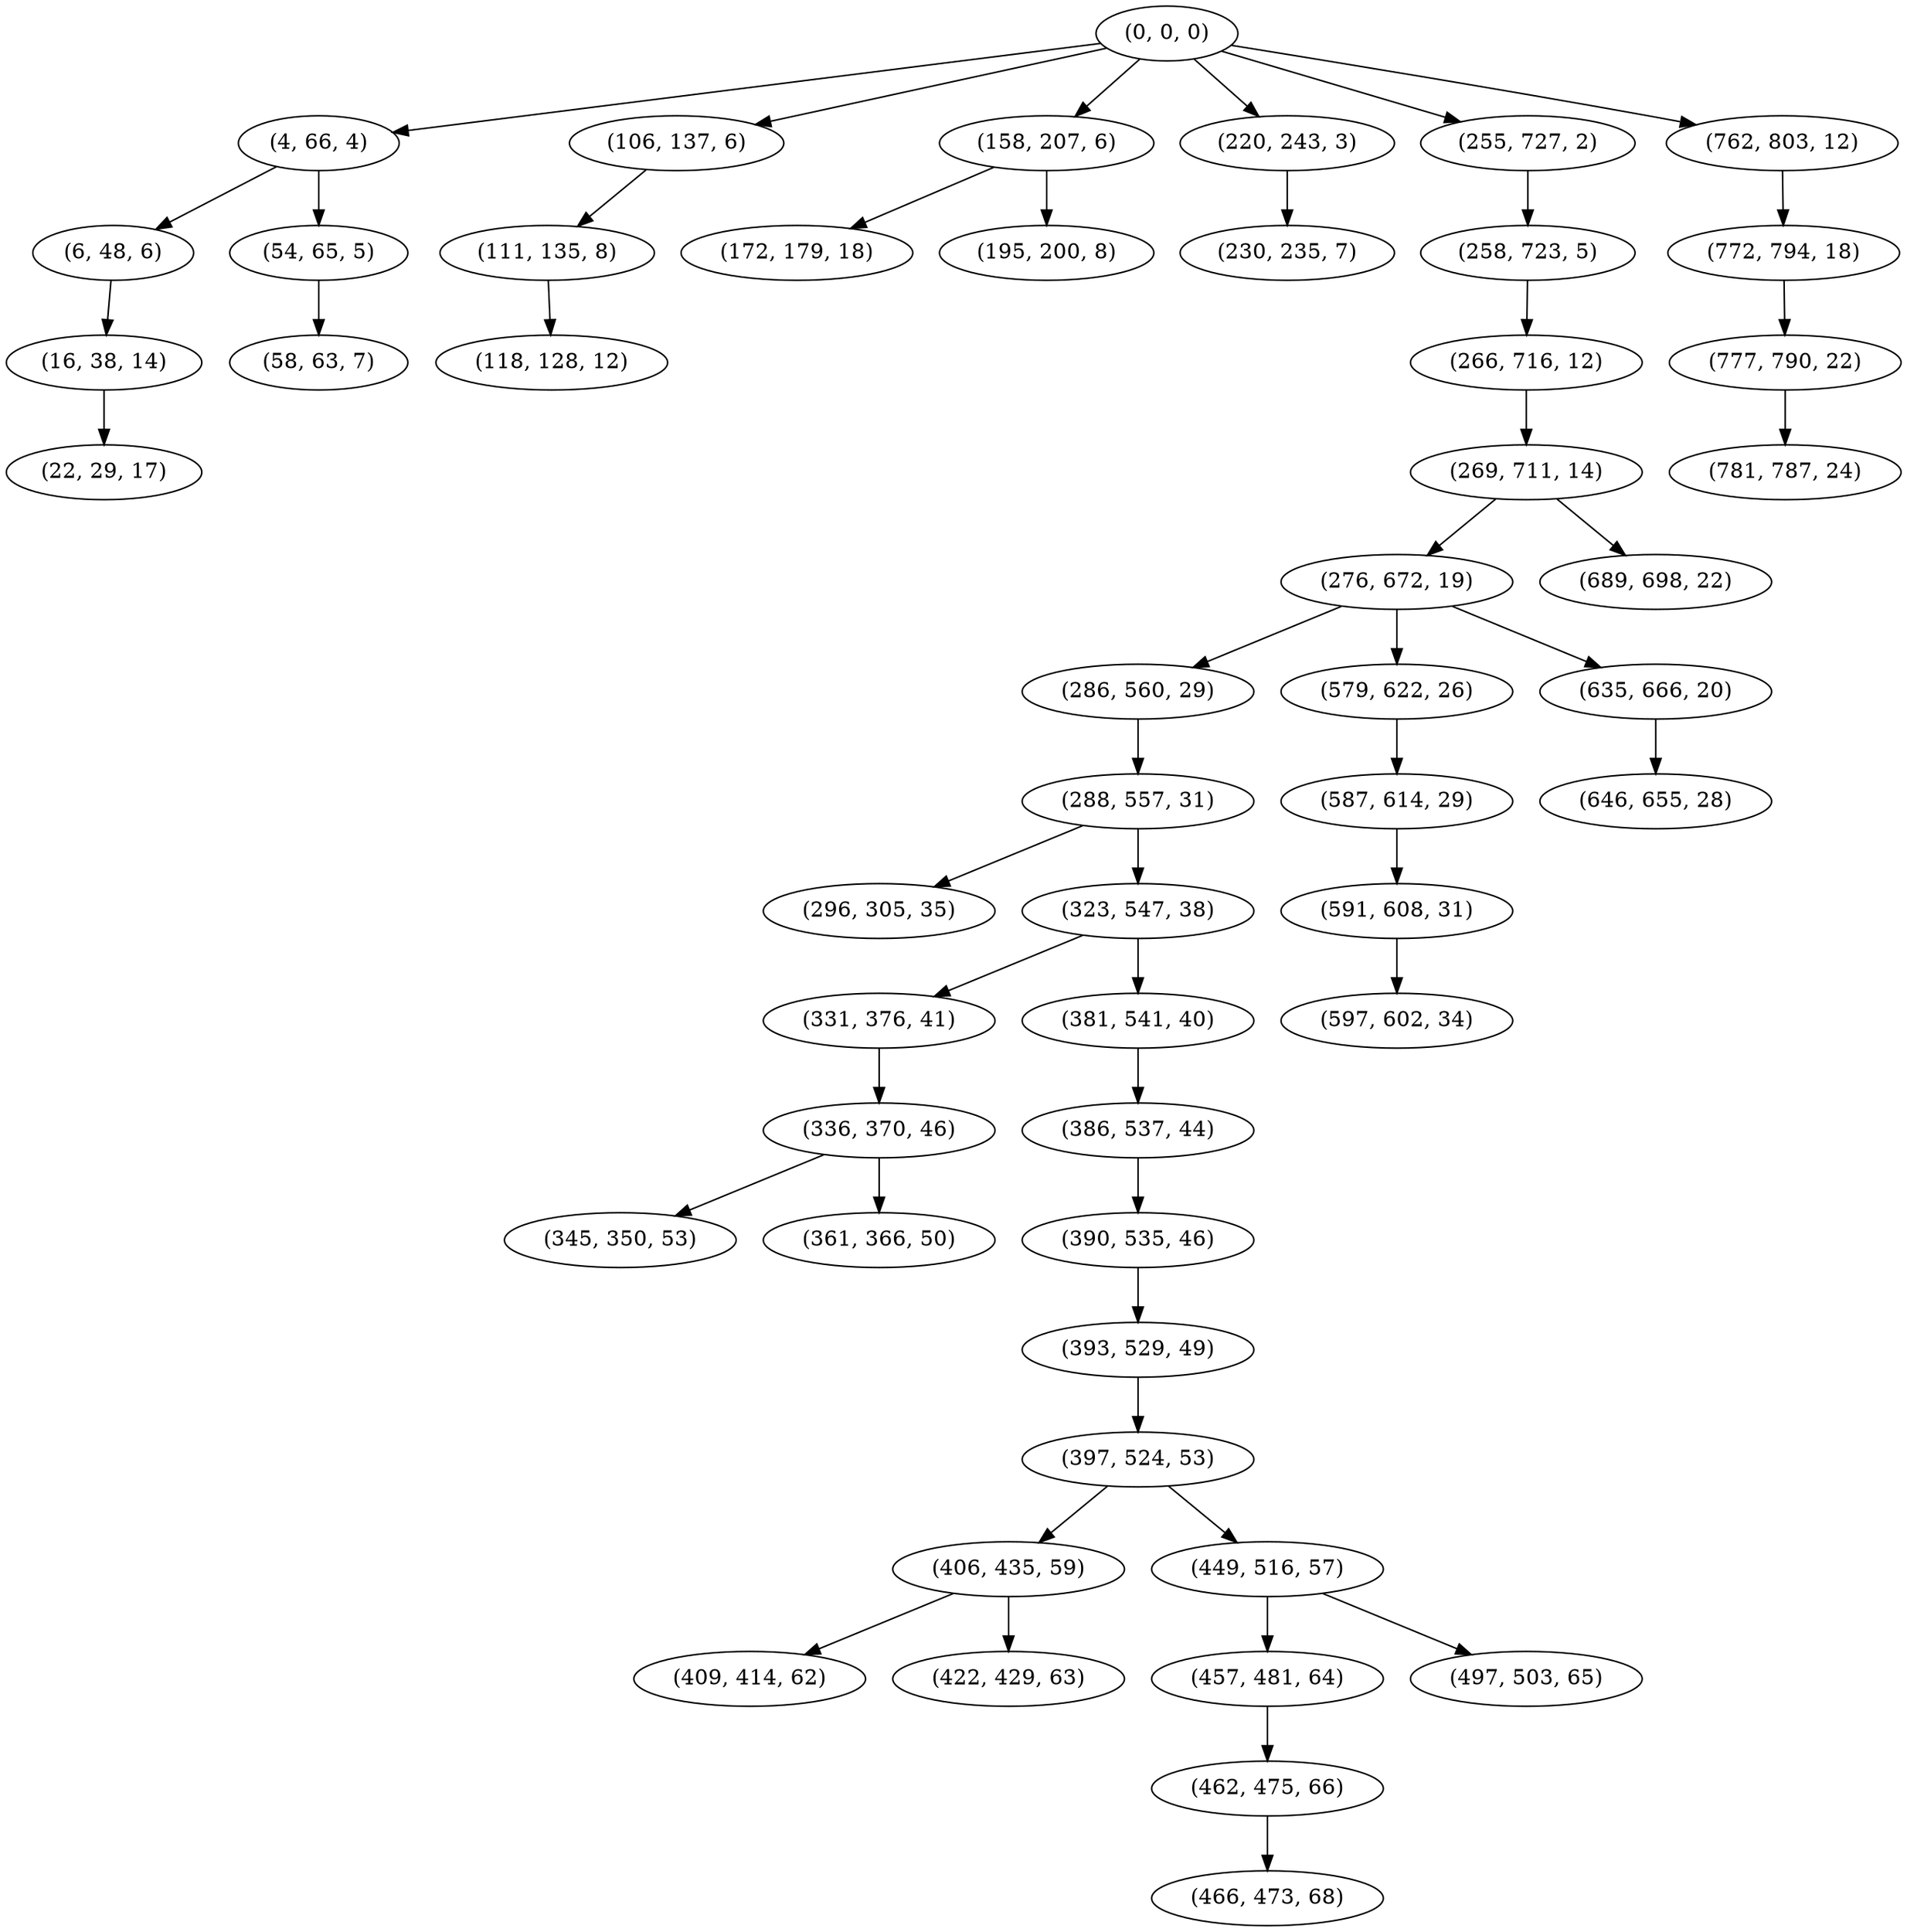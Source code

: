digraph tree {
    "(0, 0, 0)";
    "(4, 66, 4)";
    "(6, 48, 6)";
    "(16, 38, 14)";
    "(22, 29, 17)";
    "(54, 65, 5)";
    "(58, 63, 7)";
    "(106, 137, 6)";
    "(111, 135, 8)";
    "(118, 128, 12)";
    "(158, 207, 6)";
    "(172, 179, 18)";
    "(195, 200, 8)";
    "(220, 243, 3)";
    "(230, 235, 7)";
    "(255, 727, 2)";
    "(258, 723, 5)";
    "(266, 716, 12)";
    "(269, 711, 14)";
    "(276, 672, 19)";
    "(286, 560, 29)";
    "(288, 557, 31)";
    "(296, 305, 35)";
    "(323, 547, 38)";
    "(331, 376, 41)";
    "(336, 370, 46)";
    "(345, 350, 53)";
    "(361, 366, 50)";
    "(381, 541, 40)";
    "(386, 537, 44)";
    "(390, 535, 46)";
    "(393, 529, 49)";
    "(397, 524, 53)";
    "(406, 435, 59)";
    "(409, 414, 62)";
    "(422, 429, 63)";
    "(449, 516, 57)";
    "(457, 481, 64)";
    "(462, 475, 66)";
    "(466, 473, 68)";
    "(497, 503, 65)";
    "(579, 622, 26)";
    "(587, 614, 29)";
    "(591, 608, 31)";
    "(597, 602, 34)";
    "(635, 666, 20)";
    "(646, 655, 28)";
    "(689, 698, 22)";
    "(762, 803, 12)";
    "(772, 794, 18)";
    "(777, 790, 22)";
    "(781, 787, 24)";
    "(0, 0, 0)" -> "(4, 66, 4)";
    "(0, 0, 0)" -> "(106, 137, 6)";
    "(0, 0, 0)" -> "(158, 207, 6)";
    "(0, 0, 0)" -> "(220, 243, 3)";
    "(0, 0, 0)" -> "(255, 727, 2)";
    "(0, 0, 0)" -> "(762, 803, 12)";
    "(4, 66, 4)" -> "(6, 48, 6)";
    "(4, 66, 4)" -> "(54, 65, 5)";
    "(6, 48, 6)" -> "(16, 38, 14)";
    "(16, 38, 14)" -> "(22, 29, 17)";
    "(54, 65, 5)" -> "(58, 63, 7)";
    "(106, 137, 6)" -> "(111, 135, 8)";
    "(111, 135, 8)" -> "(118, 128, 12)";
    "(158, 207, 6)" -> "(172, 179, 18)";
    "(158, 207, 6)" -> "(195, 200, 8)";
    "(220, 243, 3)" -> "(230, 235, 7)";
    "(255, 727, 2)" -> "(258, 723, 5)";
    "(258, 723, 5)" -> "(266, 716, 12)";
    "(266, 716, 12)" -> "(269, 711, 14)";
    "(269, 711, 14)" -> "(276, 672, 19)";
    "(269, 711, 14)" -> "(689, 698, 22)";
    "(276, 672, 19)" -> "(286, 560, 29)";
    "(276, 672, 19)" -> "(579, 622, 26)";
    "(276, 672, 19)" -> "(635, 666, 20)";
    "(286, 560, 29)" -> "(288, 557, 31)";
    "(288, 557, 31)" -> "(296, 305, 35)";
    "(288, 557, 31)" -> "(323, 547, 38)";
    "(323, 547, 38)" -> "(331, 376, 41)";
    "(323, 547, 38)" -> "(381, 541, 40)";
    "(331, 376, 41)" -> "(336, 370, 46)";
    "(336, 370, 46)" -> "(345, 350, 53)";
    "(336, 370, 46)" -> "(361, 366, 50)";
    "(381, 541, 40)" -> "(386, 537, 44)";
    "(386, 537, 44)" -> "(390, 535, 46)";
    "(390, 535, 46)" -> "(393, 529, 49)";
    "(393, 529, 49)" -> "(397, 524, 53)";
    "(397, 524, 53)" -> "(406, 435, 59)";
    "(397, 524, 53)" -> "(449, 516, 57)";
    "(406, 435, 59)" -> "(409, 414, 62)";
    "(406, 435, 59)" -> "(422, 429, 63)";
    "(449, 516, 57)" -> "(457, 481, 64)";
    "(449, 516, 57)" -> "(497, 503, 65)";
    "(457, 481, 64)" -> "(462, 475, 66)";
    "(462, 475, 66)" -> "(466, 473, 68)";
    "(579, 622, 26)" -> "(587, 614, 29)";
    "(587, 614, 29)" -> "(591, 608, 31)";
    "(591, 608, 31)" -> "(597, 602, 34)";
    "(635, 666, 20)" -> "(646, 655, 28)";
    "(762, 803, 12)" -> "(772, 794, 18)";
    "(772, 794, 18)" -> "(777, 790, 22)";
    "(777, 790, 22)" -> "(781, 787, 24)";
}
